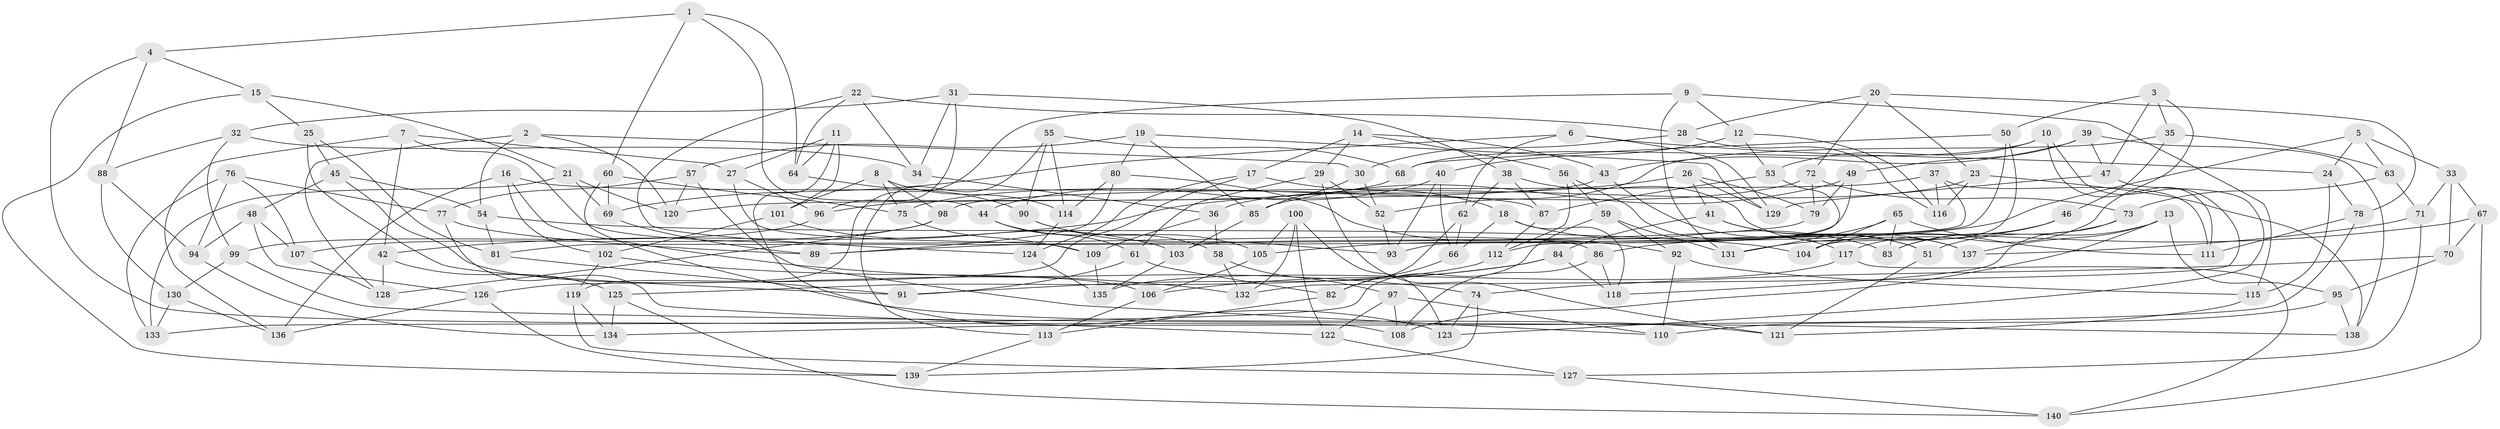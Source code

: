 // Generated by graph-tools (version 1.1) at 2025/27/03/09/25 03:27:01]
// undirected, 140 vertices, 280 edges
graph export_dot {
graph [start="1"]
  node [color=gray90,style=filled];
  1;
  2;
  3;
  4;
  5;
  6;
  7;
  8;
  9;
  10;
  11;
  12;
  13;
  14;
  15;
  16;
  17;
  18;
  19;
  20;
  21;
  22;
  23;
  24;
  25;
  26;
  27;
  28;
  29;
  30;
  31;
  32;
  33;
  34;
  35;
  36;
  37;
  38;
  39;
  40;
  41;
  42;
  43;
  44;
  45;
  46;
  47;
  48;
  49;
  50;
  51;
  52;
  53;
  54;
  55;
  56;
  57;
  58;
  59;
  60;
  61;
  62;
  63;
  64;
  65;
  66;
  67;
  68;
  69;
  70;
  71;
  72;
  73;
  74;
  75;
  76;
  77;
  78;
  79;
  80;
  81;
  82;
  83;
  84;
  85;
  86;
  87;
  88;
  89;
  90;
  91;
  92;
  93;
  94;
  95;
  96;
  97;
  98;
  99;
  100;
  101;
  102;
  103;
  104;
  105;
  106;
  107;
  108;
  109;
  110;
  111;
  112;
  113;
  114;
  115;
  116;
  117;
  118;
  119;
  120;
  121;
  122;
  123;
  124;
  125;
  126;
  127;
  128;
  129;
  130;
  131;
  132;
  133;
  134;
  135;
  136;
  137;
  138;
  139;
  140;
  1 -- 4;
  1 -- 44;
  1 -- 64;
  1 -- 60;
  2 -- 54;
  2 -- 128;
  2 -- 30;
  2 -- 120;
  3 -- 50;
  3 -- 117;
  3 -- 47;
  3 -- 35;
  4 -- 108;
  4 -- 15;
  4 -- 88;
  5 -- 24;
  5 -- 105;
  5 -- 33;
  5 -- 63;
  6 -- 62;
  6 -- 129;
  6 -- 69;
  6 -- 24;
  7 -- 136;
  7 -- 42;
  7 -- 27;
  7 -- 86;
  8 -- 114;
  8 -- 101;
  8 -- 98;
  8 -- 75;
  9 -- 12;
  9 -- 131;
  9 -- 119;
  9 -- 115;
  10 -- 53;
  10 -- 132;
  10 -- 111;
  10 -- 68;
  11 -- 27;
  11 -- 64;
  11 -- 123;
  11 -- 101;
  12 -- 116;
  12 -- 40;
  12 -- 53;
  13 -- 108;
  13 -- 51;
  13 -- 137;
  13 -- 95;
  14 -- 29;
  14 -- 17;
  14 -- 43;
  14 -- 56;
  15 -- 21;
  15 -- 139;
  15 -- 25;
  16 -- 87;
  16 -- 102;
  16 -- 136;
  16 -- 74;
  17 -- 124;
  17 -- 18;
  17 -- 126;
  18 -- 83;
  18 -- 118;
  18 -- 66;
  19 -- 129;
  19 -- 57;
  19 -- 85;
  19 -- 80;
  20 -- 72;
  20 -- 28;
  20 -- 78;
  20 -- 23;
  21 -- 69;
  21 -- 120;
  21 -- 133;
  22 -- 28;
  22 -- 124;
  22 -- 34;
  22 -- 64;
  23 -- 116;
  23 -- 36;
  23 -- 138;
  24 -- 115;
  24 -- 78;
  25 -- 45;
  25 -- 81;
  25 -- 91;
  26 -- 79;
  26 -- 41;
  26 -- 42;
  26 -- 129;
  27 -- 96;
  27 -- 109;
  28 -- 116;
  28 -- 30;
  29 -- 52;
  29 -- 121;
  29 -- 61;
  30 -- 52;
  30 -- 85;
  31 -- 38;
  31 -- 32;
  31 -- 96;
  31 -- 34;
  32 -- 99;
  32 -- 34;
  32 -- 88;
  33 -- 70;
  33 -- 71;
  33 -- 67;
  34 -- 36;
  35 -- 46;
  35 -- 63;
  35 -- 52;
  36 -- 58;
  36 -- 109;
  37 -- 81;
  37 -- 116;
  37 -- 111;
  37 -- 98;
  38 -- 62;
  38 -- 137;
  38 -- 87;
  39 -- 138;
  39 -- 49;
  39 -- 43;
  39 -- 47;
  40 -- 66;
  40 -- 44;
  40 -- 93;
  41 -- 51;
  41 -- 137;
  41 -- 84;
  42 -- 128;
  42 -- 125;
  43 -- 51;
  43 -- 120;
  44 -- 61;
  44 -- 58;
  45 -- 48;
  45 -- 106;
  45 -- 54;
  46 -- 83;
  46 -- 131;
  46 -- 104;
  47 -- 123;
  47 -- 129;
  48 -- 107;
  48 -- 94;
  48 -- 126;
  49 -- 93;
  49 -- 85;
  49 -- 79;
  50 -- 103;
  50 -- 104;
  50 -- 68;
  51 -- 121;
  52 -- 93;
  53 -- 112;
  53 -- 87;
  54 -- 104;
  54 -- 81;
  55 -- 114;
  55 -- 68;
  55 -- 90;
  55 -- 113;
  56 -- 112;
  56 -- 117;
  56 -- 59;
  57 -- 77;
  57 -- 120;
  57 -- 110;
  58 -- 132;
  58 -- 97;
  59 -- 92;
  59 -- 131;
  59 -- 133;
  60 -- 69;
  60 -- 75;
  60 -- 121;
  61 -- 91;
  61 -- 82;
  62 -- 82;
  62 -- 66;
  63 -- 73;
  63 -- 71;
  64 -- 90;
  65 -- 104;
  65 -- 83;
  65 -- 111;
  65 -- 131;
  66 -- 82;
  67 -- 140;
  67 -- 86;
  67 -- 70;
  68 -- 96;
  69 -- 89;
  70 -- 74;
  70 -- 95;
  71 -- 137;
  71 -- 127;
  72 -- 73;
  72 -- 75;
  72 -- 79;
  73 -- 118;
  73 -- 83;
  74 -- 123;
  74 -- 139;
  75 -- 109;
  76 -- 133;
  76 -- 77;
  76 -- 94;
  76 -- 107;
  77 -- 89;
  77 -- 122;
  78 -- 134;
  78 -- 111;
  79 -- 89;
  80 -- 92;
  80 -- 89;
  80 -- 114;
  81 -- 91;
  82 -- 113;
  84 -- 91;
  84 -- 106;
  84 -- 118;
  85 -- 103;
  86 -- 108;
  86 -- 118;
  87 -- 112;
  88 -- 130;
  88 -- 94;
  90 -- 93;
  90 -- 105;
  92 -- 115;
  92 -- 110;
  94 -- 134;
  95 -- 138;
  95 -- 110;
  96 -- 99;
  97 -- 110;
  97 -- 108;
  97 -- 122;
  98 -- 107;
  98 -- 128;
  99 -- 130;
  99 -- 138;
  100 -- 132;
  100 -- 105;
  100 -- 122;
  100 -- 123;
  101 -- 103;
  101 -- 102;
  102 -- 119;
  102 -- 132;
  103 -- 135;
  105 -- 106;
  106 -- 113;
  107 -- 128;
  109 -- 135;
  112 -- 125;
  113 -- 139;
  114 -- 124;
  115 -- 121;
  117 -- 140;
  117 -- 135;
  119 -- 134;
  119 -- 127;
  122 -- 127;
  124 -- 135;
  125 -- 140;
  125 -- 134;
  126 -- 139;
  126 -- 136;
  127 -- 140;
  130 -- 136;
  130 -- 133;
}
